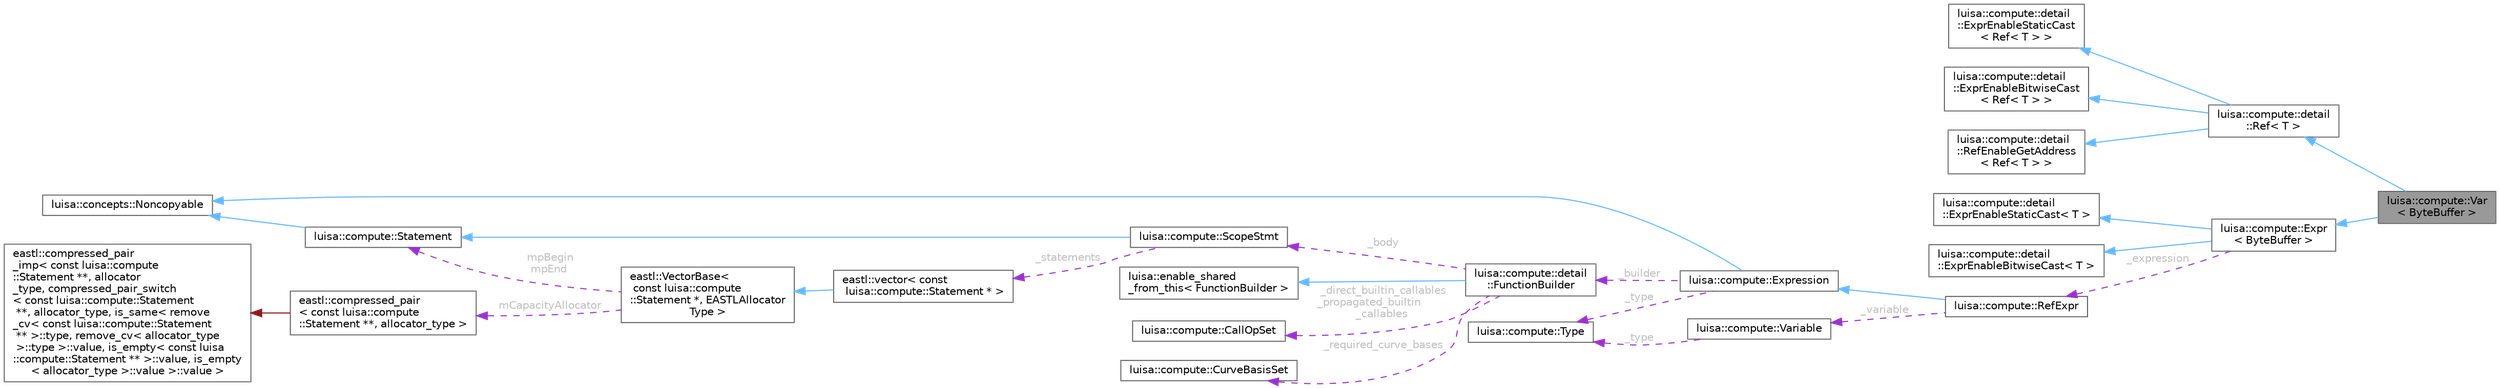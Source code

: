 digraph "luisa::compute::Var&lt; ByteBuffer &gt;"
{
 // LATEX_PDF_SIZE
  bgcolor="transparent";
  edge [fontname=Helvetica,fontsize=10,labelfontname=Helvetica,labelfontsize=10];
  node [fontname=Helvetica,fontsize=10,shape=box,height=0.2,width=0.4];
  rankdir="LR";
  Node1 [id="Node000001",label="luisa::compute::Var\l\< ByteBuffer \>",height=0.2,width=0.4,color="gray40", fillcolor="grey60", style="filled", fontcolor="black",tooltip=" "];
  Node2 -> Node1 [id="edge26_Node000001_Node000002",dir="back",color="steelblue1",style="solid",tooltip=" "];
  Node2 [id="Node000002",label="luisa::compute::detail\l::Ref\< T \>",height=0.2,width=0.4,color="gray40", fillcolor="white", style="filled",URL="$structluisa_1_1compute_1_1detail_1_1_ref.html",tooltip="Ref<T>"];
  Node3 -> Node2 [id="edge27_Node000002_Node000003",dir="back",color="steelblue1",style="solid",tooltip=" "];
  Node3 [id="Node000003",label="luisa::compute::detail\l::ExprEnableStaticCast\l\< Ref\< T \> \>",height=0.2,width=0.4,color="gray40", fillcolor="white", style="filled",URL="$structluisa_1_1compute_1_1detail_1_1_expr_enable_static_cast.html",tooltip=" "];
  Node4 -> Node2 [id="edge28_Node000002_Node000004",dir="back",color="steelblue1",style="solid",tooltip=" "];
  Node4 [id="Node000004",label="luisa::compute::detail\l::ExprEnableBitwiseCast\l\< Ref\< T \> \>",height=0.2,width=0.4,color="gray40", fillcolor="white", style="filled",URL="$structluisa_1_1compute_1_1detail_1_1_expr_enable_bitwise_cast.html",tooltip=" "];
  Node5 -> Node2 [id="edge29_Node000002_Node000005",dir="back",color="steelblue1",style="solid",tooltip=" "];
  Node5 [id="Node000005",label="luisa::compute::detail\l::RefEnableGetAddress\l\< Ref\< T \> \>",height=0.2,width=0.4,color="gray40", fillcolor="white", style="filled",URL="$structluisa_1_1compute_1_1detail_1_1_ref_enable_get_address.html",tooltip=" "];
  Node6 -> Node1 [id="edge30_Node000001_Node000006",dir="back",color="steelblue1",style="solid",tooltip=" "];
  Node6 [id="Node000006",label="luisa::compute::Expr\l\< ByteBuffer \>",height=0.2,width=0.4,color="gray40", fillcolor="white", style="filled",URL="$structluisa_1_1compute_1_1_expr_3_01_byte_buffer_01_4.html",tooltip=" "];
  Node7 -> Node6 [id="edge31_Node000006_Node000007",dir="back",color="steelblue1",style="solid",tooltip=" "];
  Node7 [id="Node000007",label="luisa::compute::detail\l::ExprEnableStaticCast\< T \>",height=0.2,width=0.4,color="gray40", fillcolor="white", style="filled",URL="$structluisa_1_1compute_1_1detail_1_1_expr_enable_static_cast.html",tooltip="Enable static cast to type Dest"];
  Node8 -> Node6 [id="edge32_Node000006_Node000008",dir="back",color="steelblue1",style="solid",tooltip=" "];
  Node8 [id="Node000008",label="luisa::compute::detail\l::ExprEnableBitwiseCast\< T \>",height=0.2,width=0.4,color="gray40", fillcolor="white", style="filled",URL="$structluisa_1_1compute_1_1detail_1_1_expr_enable_bitwise_cast.html",tooltip="Enable bitwise cast to type Dest"];
  Node9 -> Node6 [id="edge33_Node000006_Node000009",dir="back",color="darkorchid3",style="dashed",tooltip=" ",label=" _expression",fontcolor="grey" ];
  Node9 [id="Node000009",label="luisa::compute::RefExpr",height=0.2,width=0.4,color="gray40", fillcolor="white", style="filled",URL="$classluisa_1_1compute_1_1_ref_expr.html",tooltip="Reference expression"];
  Node10 -> Node9 [id="edge34_Node000009_Node000010",dir="back",color="steelblue1",style="solid",tooltip=" "];
  Node10 [id="Node000010",label="luisa::compute::Expression",height=0.2,width=0.4,color="gray40", fillcolor="white", style="filled",URL="$classluisa_1_1compute_1_1_expression.html",tooltip="Base expression class"];
  Node11 -> Node10 [id="edge35_Node000010_Node000011",dir="back",color="steelblue1",style="solid",tooltip=" "];
  Node11 [id="Node000011",label="luisa::concepts::Noncopyable",height=0.2,width=0.4,color="gray40", fillcolor="white", style="filled",URL="$structluisa_1_1concepts_1_1_noncopyable.html",tooltip=" "];
  Node12 -> Node10 [id="edge36_Node000010_Node000012",dir="back",color="darkorchid3",style="dashed",tooltip=" ",label=" _type",fontcolor="grey" ];
  Node12 [id="Node000012",label="luisa::compute::Type",height=0.2,width=0.4,color="gray40", fillcolor="white", style="filled",URL="$classluisa_1_1compute_1_1_type.html",tooltip="Type class"];
  Node13 -> Node10 [id="edge37_Node000010_Node000013",dir="back",color="darkorchid3",style="dashed",tooltip=" ",label=" _builder",fontcolor="grey" ];
  Node13 [id="Node000013",label="luisa::compute::detail\l::FunctionBuilder",height=0.2,width=0.4,color="gray40", fillcolor="white", style="filled",URL="$classluisa_1_1compute_1_1detail_1_1_function_builder.html",tooltip="Function builder."];
  Node14 -> Node13 [id="edge38_Node000013_Node000014",dir="back",color="steelblue1",style="solid",tooltip=" "];
  Node14 [id="Node000014",label="luisa::enable_shared\l_from_this\< FunctionBuilder \>",height=0.2,width=0.4,color="gray40", fillcolor="white", style="filled",tooltip=" "];
  Node15 -> Node13 [id="edge39_Node000013_Node000015",dir="back",color="darkorchid3",style="dashed",tooltip=" ",label=" _body",fontcolor="grey" ];
  Node15 [id="Node000015",label="luisa::compute::ScopeStmt",height=0.2,width=0.4,color="gray40", fillcolor="white", style="filled",URL="$classluisa_1_1compute_1_1_scope_stmt.html",tooltip="Scope statement"];
  Node16 -> Node15 [id="edge40_Node000015_Node000016",dir="back",color="steelblue1",style="solid",tooltip=" "];
  Node16 [id="Node000016",label="luisa::compute::Statement",height=0.2,width=0.4,color="gray40", fillcolor="white", style="filled",URL="$classluisa_1_1compute_1_1_statement.html",tooltip="Base statement class"];
  Node11 -> Node16 [id="edge41_Node000016_Node000011",dir="back",color="steelblue1",style="solid",tooltip=" "];
  Node17 -> Node15 [id="edge42_Node000015_Node000017",dir="back",color="darkorchid3",style="dashed",tooltip=" ",label=" _statements",fontcolor="grey" ];
  Node17 [id="Node000017",label="eastl::vector\< const\l luisa::compute::Statement * \>",height=0.2,width=0.4,color="gray40", fillcolor="white", style="filled",URL="$classeastl_1_1vector.html",tooltip=" "];
  Node18 -> Node17 [id="edge43_Node000017_Node000018",dir="back",color="steelblue1",style="solid",tooltip=" "];
  Node18 [id="Node000018",label="eastl::VectorBase\<\l const luisa::compute\l::Statement *, EASTLAllocator\lType \>",height=0.2,width=0.4,color="gray40", fillcolor="white", style="filled",URL="$structeastl_1_1_vector_base.html",tooltip=" "];
  Node16 -> Node18 [id="edge44_Node000018_Node000016",dir="back",color="darkorchid3",style="dashed",tooltip=" ",label=" mpBegin\nmpEnd",fontcolor="grey" ];
  Node19 -> Node18 [id="edge45_Node000018_Node000019",dir="back",color="darkorchid3",style="dashed",tooltip=" ",label=" mCapacityAllocator",fontcolor="grey" ];
  Node19 [id="Node000019",label="eastl::compressed_pair\l\< const luisa::compute\l::Statement **, allocator_type \>",height=0.2,width=0.4,color="gray40", fillcolor="white", style="filled",URL="$classeastl_1_1compressed__pair.html",tooltip=" "];
  Node20 -> Node19 [id="edge46_Node000019_Node000020",dir="back",color="firebrick4",style="solid",tooltip=" "];
  Node20 [id="Node000020",label="eastl::compressed_pair\l_imp\< const luisa::compute\l::Statement **, allocator\l_type, compressed_pair_switch\l\< const luisa::compute::Statement\l **, allocator_type, is_same\< remove\l_cv\< const luisa::compute::Statement\l ** \>::type, remove_cv\< allocator_type\l \>::type \>::value, is_empty\< const luisa\l::compute::Statement ** \>::value, is_empty\l\< allocator_type \>::value \>::value \>",height=0.2,width=0.4,color="gray40", fillcolor="white", style="filled",URL="$classeastl_1_1compressed__pair__imp.html",tooltip=" "];
  Node21 -> Node13 [id="edge47_Node000013_Node000021",dir="back",color="darkorchid3",style="dashed",tooltip=" ",label=" _direct_builtin_callables\n_propagated_builtin\l_callables",fontcolor="grey" ];
  Node21 [id="Node000021",label="luisa::compute::CallOpSet",height=0.2,width=0.4,color="gray40", fillcolor="white", style="filled",URL="$classluisa_1_1compute_1_1_call_op_set.html",tooltip=" "];
  Node22 -> Node13 [id="edge48_Node000013_Node000022",dir="back",color="darkorchid3",style="dashed",tooltip=" ",label=" _required_curve_bases",fontcolor="grey" ];
  Node22 [id="Node000022",label="luisa::compute::CurveBasisSet",height=0.2,width=0.4,color="gray40", fillcolor="white", style="filled",URL="$classluisa_1_1compute_1_1_curve_basis_set.html",tooltip=" "];
  Node23 -> Node9 [id="edge49_Node000009_Node000023",dir="back",color="darkorchid3",style="dashed",tooltip=" ",label=" _variable",fontcolor="grey" ];
  Node23 [id="Node000023",label="luisa::compute::Variable",height=0.2,width=0.4,color="gray40", fillcolor="white", style="filled",URL="$classluisa_1_1compute_1_1_variable.html",tooltip="Variable class"];
  Node12 -> Node23 [id="edge50_Node000023_Node000012",dir="back",color="darkorchid3",style="dashed",tooltip=" ",label=" _type",fontcolor="grey" ];
}
